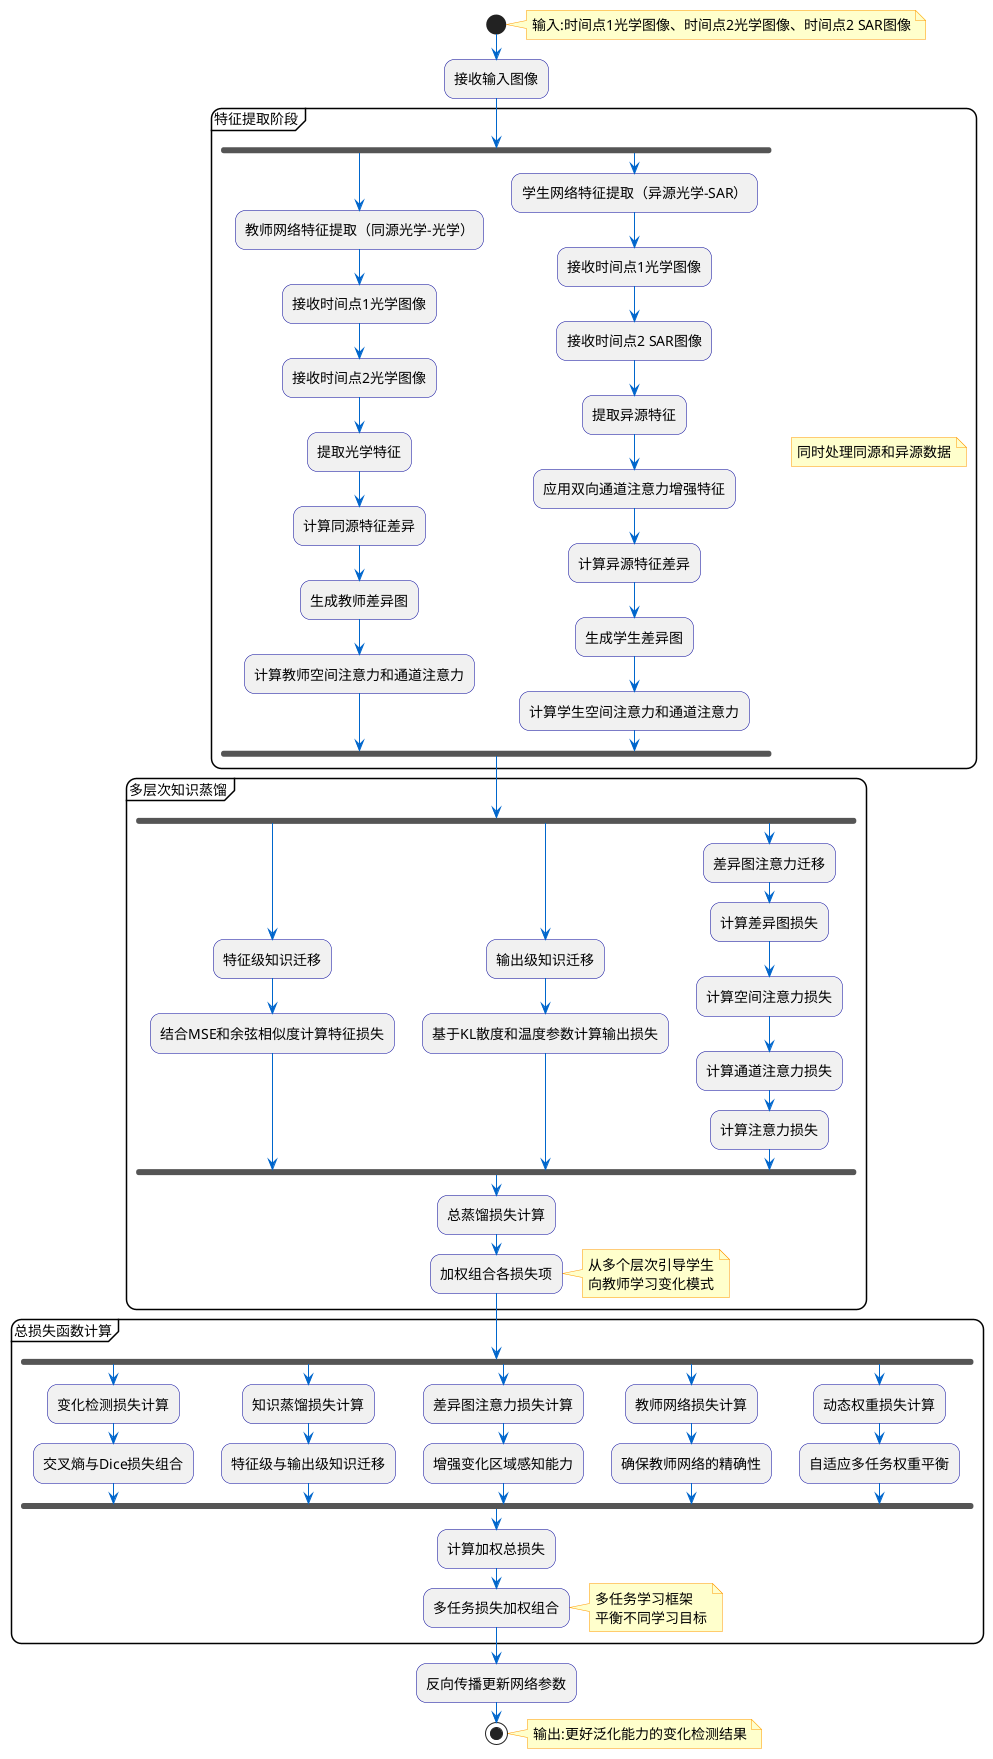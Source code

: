 @startuml
skinparam backgroundColor white
skinparam roundcorner 20
skinparam ArrowColor #0066CC
skinparam ActivityBorderColor #000099
skinparam ActivityFontSize 14
skinparam noteBorderColor #FF9900
skinparam noteFontSize 14
skinparam noteBackgroundColor #FFFFCC

start
note right: 输入:时间点1光学图像、时间点2光学图像、时间点2 SAR图像

:接收输入图像;

partition "特征提取阶段" {
  fork
    :教师网络特征提取（同源光学-光学）;
    :接收时间点1光学图像;
    :接收时间点2光学图像;
    :提取光学特征;
    :计算同源特征差异;
    :生成教师差异图;
    :计算教师空间注意力和通道注意力;
  fork again
    :学生网络特征提取（异源光学-SAR）;
    :接收时间点1光学图像;
    :接收时间点2 SAR图像;
    :提取异源特征;
    :应用双向通道注意力增强特征;
    :计算异源特征差异;
    :生成学生差异图;
    :计算学生空间注意力和通道注意力;
  end fork
}
note right: 同时处理同源和异源数据

partition "多层次知识蒸馏" {
  fork
    :特征级知识迁移;
    :结合MSE和余弦相似度计算特征损失;
  fork again
    :输出级知识迁移;
    :基于KL散度和温度参数计算输出损失;
  fork again
    :差异图注意力迁移;
    :计算差异图损失;
    :计算空间注意力损失;
    :计算通道注意力损失;
    :计算注意力损失;
  end fork
  
  :总蒸馏损失计算;
  :加权组合各损失项;
}
note right: 从多个层次引导学生\n向教师学习变化模式

partition "总损失函数计算" {
  fork
    :变化检测损失计算;
    :交叉熵与Dice损失组合;
  fork again
    :知识蒸馏损失计算;
    :特征级与输出级知识迁移;
  fork again
    :差异图注意力损失计算;
    :增强变化区域感知能力;
  fork again
    :教师网络损失计算;
    :确保教师网络的精确性;
  fork again
    :动态权重损失计算;
    :自适应多任务权重平衡;
  end fork
  
  :计算加权总损失;
  :多任务损失加权组合;
}
note right: 多任务学习框架\n平衡不同学习目标

:反向传播更新网络参数;

stop

note right: 输出:更好泛化能力的变化检测结果
@enduml 